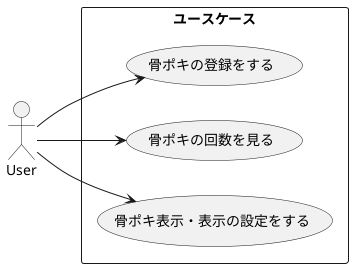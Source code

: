 @startuml
left to right direction

actor User

rectangle ユースケース {
	usecase "骨ポキの登録をする" as register
	usecase "骨ポキの回数を見る" as display
	usecase "骨ポキ表示・表示の設定をする" as settings
}

User --> register
User --> display
User --> settings

@enduml